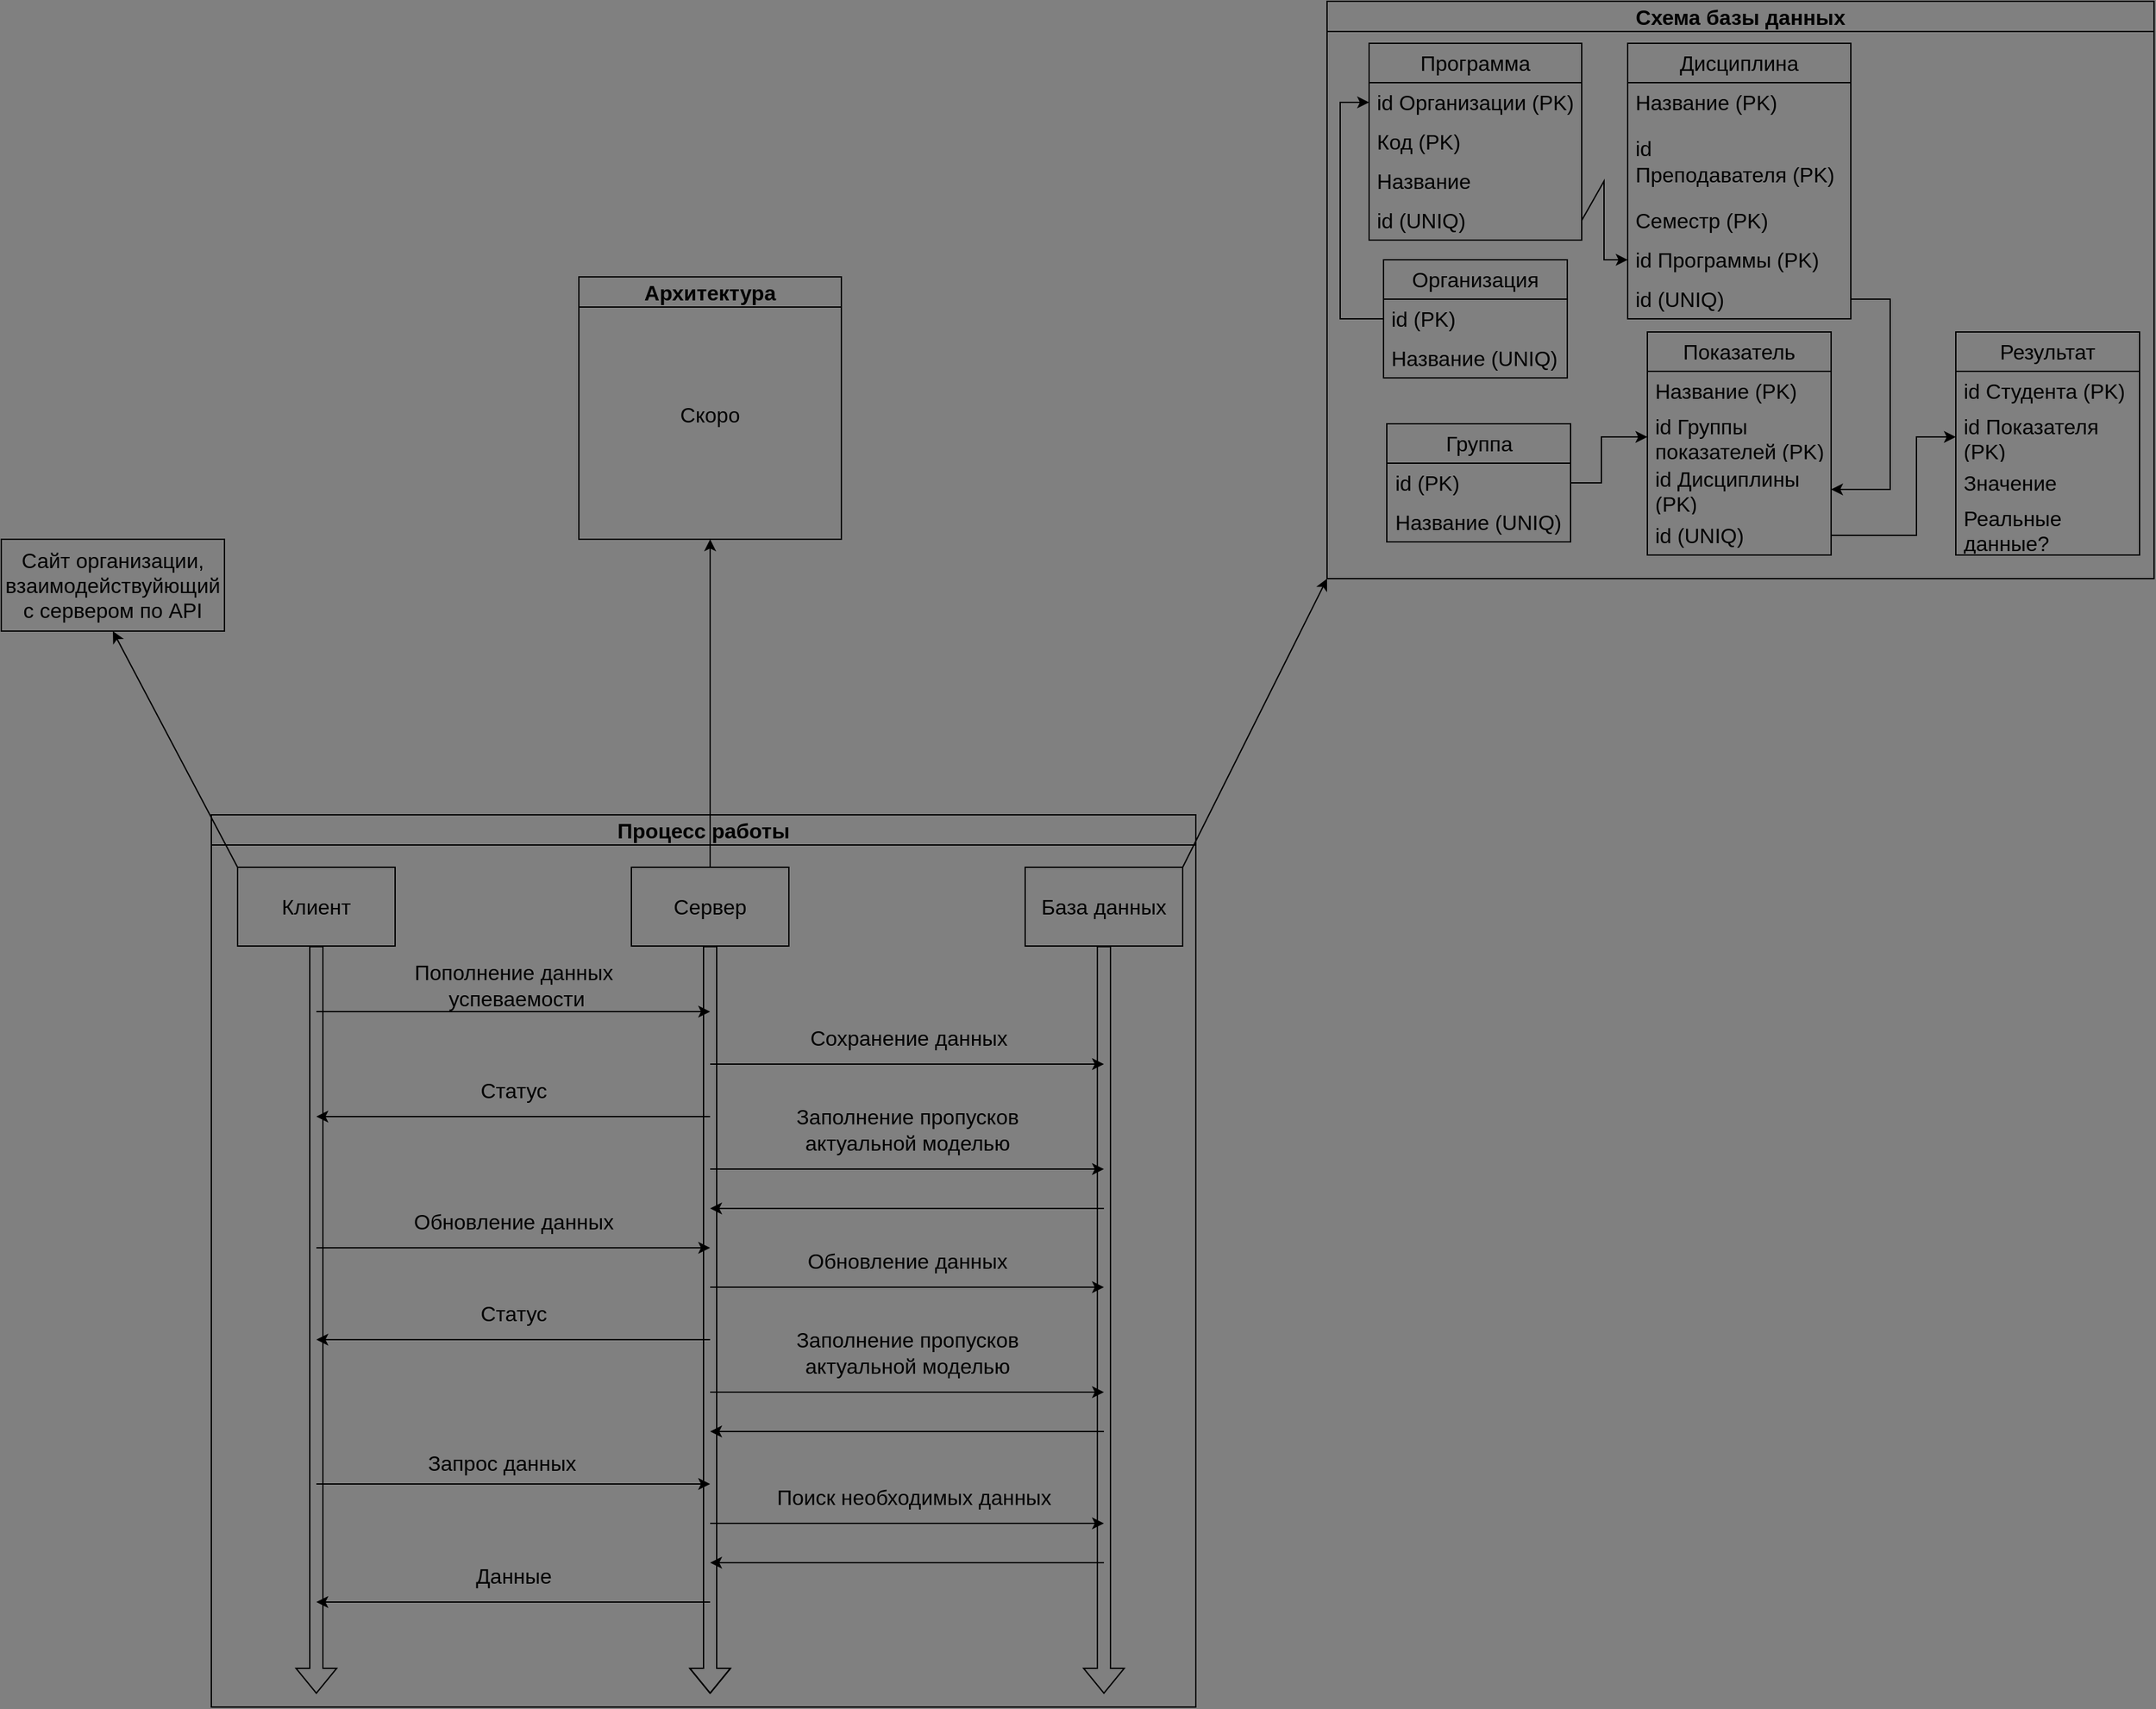 <mxfile>
    <diagram id="vmGSrUCs7UgJOY4CC2sG" name="Страница 1">
        <mxGraphModel dx="2170" dy="1849" grid="0" gridSize="10" guides="1" tooltips="1" connect="1" arrows="1" fold="1" page="0" pageScale="1" pageWidth="827" pageHeight="1169" background="#808080" math="0" shadow="0">
            <root>
                <mxCell id="0"/>
                <mxCell id="1" parent="0"/>
                <mxCell id="2" value="&lt;font style=&quot;font-size: 16px;&quot;&gt;Сервер&lt;/font&gt;" style="rounded=0;whiteSpace=wrap;html=1;fillColor=none;labelBackgroundColor=none;" parent="1" vertex="1">
                    <mxGeometry x="380" y="130" width="120" height="60" as="geometry"/>
                </mxCell>
                <mxCell id="3" value="&lt;font style=&quot;font-size: 16px;&quot;&gt;Клиент&lt;/font&gt;" style="rounded=0;whiteSpace=wrap;html=1;labelBackgroundColor=none;fillColor=none;" parent="1" vertex="1">
                    <mxGeometry x="80" y="130" width="120" height="60" as="geometry"/>
                </mxCell>
                <mxCell id="7" value="" style="shape=flexArrow;endArrow=classic;html=1;exitX=0.5;exitY=1;exitDx=0;exitDy=0;labelBackgroundColor=none;rounded=0;" parent="1" source="3" edge="1">
                    <mxGeometry width="50" height="50" relative="1" as="geometry">
                        <mxPoint x="620" y="610" as="sourcePoint"/>
                        <mxPoint x="140" y="760" as="targetPoint"/>
                    </mxGeometry>
                </mxCell>
                <mxCell id="8" value="" style="shape=flexArrow;endArrow=classic;html=1;exitX=0.5;exitY=1;exitDx=0;exitDy=0;labelBackgroundColor=none;rounded=0;" parent="1" source="2" edge="1">
                    <mxGeometry width="50" height="50" relative="1" as="geometry">
                        <mxPoint x="340" y="610" as="sourcePoint"/>
                        <mxPoint x="440" y="760" as="targetPoint"/>
                        <Array as="points">
                            <mxPoint x="440" y="340"/>
                        </Array>
                    </mxGeometry>
                </mxCell>
                <mxCell id="9" value="Пополнение данных&lt;br&gt;&amp;nbsp;успеваемости" style="endArrow=classic;html=1;fontSize=16;labelBackgroundColor=none;rounded=0;" parent="1" edge="1">
                    <mxGeometry y="20" width="50" height="50" relative="1" as="geometry">
                        <mxPoint x="140" y="240" as="sourcePoint"/>
                        <mxPoint x="440" y="240" as="targetPoint"/>
                        <mxPoint as="offset"/>
                    </mxGeometry>
                </mxCell>
                <mxCell id="10" value="&lt;font style=&quot;font-size: 16px;&quot;&gt;База данных&lt;/font&gt;" style="rounded=0;whiteSpace=wrap;html=1;fillColor=none;labelBackgroundColor=none;" parent="1" vertex="1">
                    <mxGeometry x="680" y="130" width="120" height="60" as="geometry"/>
                </mxCell>
                <mxCell id="11" value="" style="shape=flexArrow;endArrow=classic;html=1;exitX=0.5;exitY=1;exitDx=0;exitDy=0;labelBackgroundColor=none;rounded=0;" parent="1" source="10" edge="1">
                    <mxGeometry width="50" height="50" relative="1" as="geometry">
                        <mxPoint x="640" y="610" as="sourcePoint"/>
                        <mxPoint x="740" y="760" as="targetPoint"/>
                    </mxGeometry>
                </mxCell>
                <mxCell id="13" value="" style="endArrow=classic;html=1;fontSize=16;labelBackgroundColor=none;rounded=0;" parent="1" edge="1">
                    <mxGeometry width="50" height="50" relative="1" as="geometry">
                        <mxPoint x="440" y="280" as="sourcePoint"/>
                        <mxPoint x="740" y="280" as="targetPoint"/>
                    </mxGeometry>
                </mxCell>
                <mxCell id="14" value="Сохранение данных" style="edgeLabel;html=1;align=center;verticalAlign=middle;resizable=0;points=[];fontSize=16;rounded=0;labelBackgroundColor=none;" parent="13" vertex="1" connectable="0">
                    <mxGeometry x="-0.311" y="-1" relative="1" as="geometry">
                        <mxPoint x="47" y="-21" as="offset"/>
                    </mxGeometry>
                </mxCell>
                <mxCell id="15" value="Статус" style="endArrow=classic;html=1;fontSize=16;labelBackgroundColor=none;rounded=0;" parent="1" edge="1">
                    <mxGeometry y="-20" width="50" height="50" relative="1" as="geometry">
                        <mxPoint x="440" y="320" as="sourcePoint"/>
                        <mxPoint x="140" y="320" as="targetPoint"/>
                        <mxPoint as="offset"/>
                    </mxGeometry>
                </mxCell>
                <mxCell id="16" value="" style="endArrow=classic;html=1;fontSize=16;labelBackgroundColor=none;rounded=0;" parent="1" edge="1">
                    <mxGeometry width="50" height="50" relative="1" as="geometry">
                        <mxPoint x="440" y="360" as="sourcePoint"/>
                        <mxPoint x="740" y="360" as="targetPoint"/>
                    </mxGeometry>
                </mxCell>
                <mxCell id="17" value="" style="endArrow=classic;html=1;fontSize=16;labelBackgroundColor=none;rounded=0;" parent="1" edge="1">
                    <mxGeometry width="50" height="50" relative="1" as="geometry">
                        <mxPoint x="740" y="560" as="sourcePoint"/>
                        <mxPoint x="440" y="560" as="targetPoint"/>
                    </mxGeometry>
                </mxCell>
                <mxCell id="18" value="Заполнение пропусков&lt;br&gt;актуальной моделью" style="edgeLabel;html=1;align=center;verticalAlign=middle;resizable=0;points=[];fontSize=16;rounded=0;labelBackgroundColor=none;" parent="17" vertex="1" connectable="0">
                    <mxGeometry x="0.155" relative="1" as="geometry">
                        <mxPoint x="23" y="-60" as="offset"/>
                    </mxGeometry>
                </mxCell>
                <mxCell id="19" value="" style="endArrow=classic;html=1;fontSize=16;labelBackgroundColor=none;rounded=0;" parent="1" edge="1">
                    <mxGeometry width="50" height="50" relative="1" as="geometry">
                        <mxPoint x="140" y="420" as="sourcePoint"/>
                        <mxPoint x="440" y="420" as="targetPoint"/>
                    </mxGeometry>
                </mxCell>
                <mxCell id="20" value="Обновление данных" style="edgeLabel;html=1;align=center;verticalAlign=middle;resizable=0;points=[];fontSize=16;rounded=0;labelBackgroundColor=none;" parent="19" vertex="1" connectable="0">
                    <mxGeometry x="-0.155" y="1" relative="1" as="geometry">
                        <mxPoint x="23" y="-19" as="offset"/>
                    </mxGeometry>
                </mxCell>
                <mxCell id="26" value="" style="endArrow=classic;html=1;fontSize=16;labelBackgroundColor=none;rounded=0;" parent="1" edge="1">
                    <mxGeometry width="50" height="50" relative="1" as="geometry">
                        <mxPoint x="440" y="530" as="sourcePoint"/>
                        <mxPoint x="740" y="530" as="targetPoint"/>
                    </mxGeometry>
                </mxCell>
                <mxCell id="27" value="" style="endArrow=classic;html=1;fontSize=16;labelBackgroundColor=none;rounded=0;" parent="1" edge="1">
                    <mxGeometry width="50" height="50" relative="1" as="geometry">
                        <mxPoint x="740" y="390" as="sourcePoint"/>
                        <mxPoint x="440" y="390" as="targetPoint"/>
                    </mxGeometry>
                </mxCell>
                <mxCell id="28" value="Заполнение пропусков&lt;br&gt;актуальной моделью" style="edgeLabel;html=1;align=center;verticalAlign=middle;resizable=0;points=[];fontSize=16;rounded=0;labelBackgroundColor=none;" parent="27" vertex="1" connectable="0">
                    <mxGeometry x="0.155" relative="1" as="geometry">
                        <mxPoint x="23" y="-60" as="offset"/>
                    </mxGeometry>
                </mxCell>
                <mxCell id="29" value="" style="endArrow=classic;html=1;fontSize=16;labelBackgroundColor=none;rounded=0;" parent="1" edge="1">
                    <mxGeometry width="50" height="50" relative="1" as="geometry">
                        <mxPoint x="440" y="450" as="sourcePoint"/>
                        <mxPoint x="740" y="450" as="targetPoint"/>
                    </mxGeometry>
                </mxCell>
                <mxCell id="30" value="Обновление данных" style="edgeLabel;html=1;align=center;verticalAlign=middle;resizable=0;points=[];fontSize=16;rounded=0;labelBackgroundColor=none;" parent="29" vertex="1" connectable="0">
                    <mxGeometry x="-0.436" y="-1" relative="1" as="geometry">
                        <mxPoint x="65" y="-21" as="offset"/>
                    </mxGeometry>
                </mxCell>
                <mxCell id="31" value="" style="endArrow=classic;html=1;fontSize=16;labelBackgroundColor=none;rounded=0;" parent="1" edge="1">
                    <mxGeometry width="50" height="50" relative="1" as="geometry">
                        <mxPoint x="440" y="490" as="sourcePoint"/>
                        <mxPoint x="140" y="490" as="targetPoint"/>
                    </mxGeometry>
                </mxCell>
                <mxCell id="32" value="Статус" style="edgeLabel;html=1;align=center;verticalAlign=middle;resizable=0;points=[];fontSize=16;rounded=0;labelBackgroundColor=none;" parent="31" vertex="1" connectable="0">
                    <mxGeometry x="0.128" y="-3" relative="1" as="geometry">
                        <mxPoint x="19" y="-17" as="offset"/>
                    </mxGeometry>
                </mxCell>
                <mxCell id="33" value="" style="endArrow=classic;html=1;fontSize=16;labelBackgroundColor=none;rounded=0;" parent="1" edge="1">
                    <mxGeometry width="50" height="50" relative="1" as="geometry">
                        <mxPoint x="140" y="600" as="sourcePoint"/>
                        <mxPoint x="440" y="600" as="targetPoint"/>
                    </mxGeometry>
                </mxCell>
                <mxCell id="34" value="Запрос данных" style="edgeLabel;html=1;align=center;verticalAlign=middle;resizable=0;points=[];fontSize=16;rounded=0;labelBackgroundColor=none;" parent="33" vertex="1" connectable="0">
                    <mxGeometry x="0.417" y="-1" relative="1" as="geometry">
                        <mxPoint x="-72" y="-17" as="offset"/>
                    </mxGeometry>
                </mxCell>
                <mxCell id="35" value="" style="endArrow=classic;html=1;fontSize=16;labelBackgroundColor=none;rounded=0;" parent="1" edge="1">
                    <mxGeometry width="50" height="50" relative="1" as="geometry">
                        <mxPoint x="440" y="630" as="sourcePoint"/>
                        <mxPoint x="740" y="630" as="targetPoint"/>
                    </mxGeometry>
                </mxCell>
                <mxCell id="36" value="" style="endArrow=classic;html=1;fontSize=16;labelBackgroundColor=none;rounded=0;" parent="1" edge="1">
                    <mxGeometry width="50" height="50" relative="1" as="geometry">
                        <mxPoint x="740" y="660" as="sourcePoint"/>
                        <mxPoint x="440" y="660" as="targetPoint"/>
                    </mxGeometry>
                </mxCell>
                <mxCell id="37" value="Поиск необходимых данных" style="edgeLabel;html=1;align=center;verticalAlign=middle;resizable=0;points=[];fontSize=16;rounded=0;labelBackgroundColor=none;" parent="36" vertex="1" connectable="0">
                    <mxGeometry x="-0.035" y="2" relative="1" as="geometry">
                        <mxPoint y="-52" as="offset"/>
                    </mxGeometry>
                </mxCell>
                <mxCell id="38" value="Данные" style="endArrow=classic;html=1;fontSize=16;labelBackgroundColor=none;rounded=0;" parent="1" edge="1">
                    <mxGeometry y="-20" width="50" height="50" relative="1" as="geometry">
                        <mxPoint x="440" y="690" as="sourcePoint"/>
                        <mxPoint x="140" y="690" as="targetPoint"/>
                        <mxPoint as="offset"/>
                    </mxGeometry>
                </mxCell>
                <mxCell id="39" value="Схема базы данных" style="swimlane;whiteSpace=wrap;html=1;fontSize=16;rounded=0;labelBackgroundColor=none;fillColor=none;" parent="1" vertex="1">
                    <mxGeometry x="910" y="-530" width="630" height="440" as="geometry"/>
                </mxCell>
                <mxCell id="59" value="Дисциплина" style="swimlane;fontStyle=0;childLayout=stackLayout;horizontal=1;startSize=30;horizontalStack=0;resizeParent=1;resizeParentMax=0;resizeLast=0;collapsible=1;marginBottom=0;whiteSpace=wrap;html=1;fontSize=16;rounded=0;labelBackgroundColor=none;fillColor=none;" parent="39" vertex="1">
                    <mxGeometry x="229" y="32" width="170" height="210" as="geometry"/>
                </mxCell>
                <mxCell id="62" value="Название (PK)" style="text;strokeColor=none;fillColor=none;align=left;verticalAlign=middle;spacingLeft=4;spacingRight=4;overflow=hidden;points=[[0,0.5],[1,0.5]];portConstraint=eastwest;rotatable=0;whiteSpace=wrap;html=1;fontSize=16;rounded=0;labelBackgroundColor=none;" parent="59" vertex="1">
                    <mxGeometry y="30" width="170" height="30" as="geometry"/>
                </mxCell>
                <mxCell id="61" value="id&lt;br&gt;Преподавателя (PK)" style="text;strokeColor=none;fillColor=none;align=left;verticalAlign=middle;spacingLeft=4;spacingRight=4;overflow=hidden;points=[[0,0.5],[1,0.5]];portConstraint=eastwest;rotatable=0;whiteSpace=wrap;html=1;fontSize=16;rounded=0;labelBackgroundColor=none;" parent="59" vertex="1">
                    <mxGeometry y="60" width="170" height="60" as="geometry"/>
                </mxCell>
                <mxCell id="83" value="Семестр (PK)" style="text;strokeColor=none;fillColor=none;align=left;verticalAlign=middle;spacingLeft=4;spacingRight=4;overflow=hidden;points=[[0,0.5],[1,0.5]];portConstraint=eastwest;rotatable=0;whiteSpace=wrap;html=1;fontSize=16;rounded=0;labelBackgroundColor=none;" parent="59" vertex="1">
                    <mxGeometry y="120" width="170" height="30" as="geometry"/>
                </mxCell>
                <mxCell id="92" value="id Программы (PK)" style="text;strokeColor=none;fillColor=none;align=left;verticalAlign=middle;spacingLeft=4;spacingRight=4;overflow=hidden;points=[[0,0.5],[1,0.5]];portConstraint=eastwest;rotatable=0;whiteSpace=wrap;html=1;fontSize=16;rounded=0;labelBackgroundColor=none;" parent="59" vertex="1">
                    <mxGeometry y="150" width="170" height="30" as="geometry"/>
                </mxCell>
                <mxCell id="60" value="id (UNIQ)" style="text;strokeColor=none;fillColor=none;align=left;verticalAlign=middle;spacingLeft=4;spacingRight=4;overflow=hidden;points=[[0,0.5],[1,0.5]];portConstraint=eastwest;rotatable=0;whiteSpace=wrap;html=1;fontSize=16;rounded=0;labelBackgroundColor=none;" parent="59" vertex="1">
                    <mxGeometry y="180" width="170" height="30" as="geometry"/>
                </mxCell>
                <mxCell id="68" value="Результат" style="swimlane;fontStyle=0;childLayout=stackLayout;horizontal=1;startSize=30;horizontalStack=0;resizeParent=1;resizeParentMax=0;resizeLast=0;collapsible=1;marginBottom=0;whiteSpace=wrap;html=1;fontSize=16;rounded=0;labelBackgroundColor=none;fillColor=none;" parent="39" vertex="1">
                    <mxGeometry x="479" y="252" width="140" height="170" as="geometry"/>
                </mxCell>
                <mxCell id="69" value="id Студента (PK)" style="text;strokeColor=none;fillColor=none;align=left;verticalAlign=middle;spacingLeft=4;spacingRight=4;overflow=hidden;points=[[0,0.5],[1,0.5]];portConstraint=eastwest;rotatable=0;whiteSpace=wrap;html=1;fontSize=16;rounded=0;labelBackgroundColor=none;" parent="68" vertex="1">
                    <mxGeometry y="30" width="140" height="30" as="geometry"/>
                </mxCell>
                <mxCell id="70" value="id Показателя (PK)" style="text;strokeColor=none;fillColor=none;align=left;verticalAlign=middle;spacingLeft=4;spacingRight=4;overflow=hidden;points=[[0,0.5],[1,0.5]];portConstraint=eastwest;rotatable=0;whiteSpace=wrap;html=1;fontSize=16;rounded=0;labelBackgroundColor=none;" parent="68" vertex="1">
                    <mxGeometry y="60" width="140" height="40" as="geometry"/>
                </mxCell>
                <mxCell id="71" value="Значение" style="text;strokeColor=none;fillColor=none;align=left;verticalAlign=middle;spacingLeft=4;spacingRight=4;overflow=hidden;points=[[0,0.5],[1,0.5]];portConstraint=eastwest;rotatable=0;whiteSpace=wrap;html=1;fontSize=16;rounded=0;labelBackgroundColor=none;" parent="68" vertex="1">
                    <mxGeometry y="100" width="140" height="30" as="geometry"/>
                </mxCell>
                <mxCell id="84" value="Реальные данные?" style="text;strokeColor=none;fillColor=none;align=left;verticalAlign=middle;spacingLeft=4;spacingRight=4;overflow=hidden;points=[[0,0.5],[1,0.5]];portConstraint=eastwest;rotatable=0;whiteSpace=wrap;html=1;fontSize=16;rounded=0;labelBackgroundColor=none;" parent="68" vertex="1">
                    <mxGeometry y="130" width="140" height="40" as="geometry"/>
                </mxCell>
                <mxCell id="73" value="Показатель" style="swimlane;fontStyle=0;childLayout=stackLayout;horizontal=1;startSize=30;horizontalStack=0;resizeParent=1;resizeParentMax=0;resizeLast=0;collapsible=1;marginBottom=0;whiteSpace=wrap;html=1;fontSize=16;rounded=0;labelBackgroundColor=none;fillColor=none;" parent="39" vertex="1">
                    <mxGeometry x="244" y="252" width="140" height="170" as="geometry"/>
                </mxCell>
                <mxCell id="76" value="Название (PK)" style="text;strokeColor=none;fillColor=none;align=left;verticalAlign=middle;spacingLeft=4;spacingRight=4;overflow=hidden;points=[[0,0.5],[1,0.5]];portConstraint=eastwest;rotatable=0;whiteSpace=wrap;html=1;fontSize=16;rounded=0;labelBackgroundColor=none;" parent="73" vertex="1">
                    <mxGeometry y="30" width="140" height="30" as="geometry"/>
                </mxCell>
                <mxCell id="93" value="id Группы показателей (PK)" style="text;strokeColor=none;fillColor=none;align=left;verticalAlign=middle;spacingLeft=4;spacingRight=4;overflow=hidden;points=[[0,0.5],[1,0.5]];portConstraint=eastwest;rotatable=0;whiteSpace=wrap;html=1;fontSize=16;rounded=0;labelBackgroundColor=none;" parent="73" vertex="1">
                    <mxGeometry y="60" width="140" height="40" as="geometry"/>
                </mxCell>
                <mxCell id="75" value="id Дисциплины (PK)" style="text;strokeColor=none;fillColor=none;align=left;verticalAlign=middle;spacingLeft=4;spacingRight=4;overflow=hidden;points=[[0,0.5],[1,0.5]];portConstraint=eastwest;rotatable=0;whiteSpace=wrap;html=1;fontSize=16;rounded=0;labelBackgroundColor=none;" parent="73" vertex="1">
                    <mxGeometry y="100" width="140" height="40" as="geometry"/>
                </mxCell>
                <mxCell id="74" value="id (UNIQ)" style="text;strokeColor=none;fillColor=none;align=left;verticalAlign=middle;spacingLeft=4;spacingRight=4;overflow=hidden;points=[[0,0.5],[1,0.5]];portConstraint=eastwest;rotatable=0;whiteSpace=wrap;html=1;fontSize=16;rounded=0;labelBackgroundColor=none;" parent="73" vertex="1">
                    <mxGeometry y="140" width="140" height="30" as="geometry"/>
                </mxCell>
                <mxCell id="86" value="Программа" style="swimlane;fontStyle=0;childLayout=stackLayout;horizontal=1;startSize=30;horizontalStack=0;resizeParent=1;resizeParentMax=0;resizeLast=0;collapsible=1;marginBottom=0;whiteSpace=wrap;html=1;fontSize=16;rounded=0;labelBackgroundColor=none;fillColor=none;" parent="39" vertex="1">
                    <mxGeometry x="32" y="32" width="162" height="150" as="geometry"/>
                </mxCell>
                <mxCell id="119" value="id Организации (PK)" style="text;strokeColor=none;fillColor=none;align=left;verticalAlign=middle;spacingLeft=4;spacingRight=4;overflow=hidden;points=[[0,0.5],[1,0.5]];portConstraint=eastwest;rotatable=0;whiteSpace=wrap;html=1;fontSize=16;" parent="86" vertex="1">
                    <mxGeometry y="30" width="162" height="30" as="geometry"/>
                </mxCell>
                <mxCell id="126" value="Код (PK)" style="text;strokeColor=none;fillColor=none;align=left;verticalAlign=middle;spacingLeft=4;spacingRight=4;overflow=hidden;points=[[0,0.5],[1,0.5]];portConstraint=eastwest;rotatable=0;whiteSpace=wrap;html=1;fontSize=16;rounded=0;labelBackgroundColor=none;" vertex="1" parent="86">
                    <mxGeometry y="60" width="162" height="30" as="geometry"/>
                </mxCell>
                <mxCell id="91" value="Название" style="text;strokeColor=none;fillColor=none;align=left;verticalAlign=middle;spacingLeft=4;spacingRight=4;overflow=hidden;points=[[0,0.5],[1,0.5]];portConstraint=eastwest;rotatable=0;whiteSpace=wrap;html=1;fontSize=16;rounded=0;labelBackgroundColor=none;" parent="86" vertex="1">
                    <mxGeometry y="90" width="162" height="30" as="geometry"/>
                </mxCell>
                <mxCell id="87" value="id (UNIQ)" style="text;strokeColor=none;fillColor=none;align=left;verticalAlign=middle;spacingLeft=4;spacingRight=4;overflow=hidden;points=[[0,0.5],[1,0.5]];portConstraint=eastwest;rotatable=0;whiteSpace=wrap;html=1;fontSize=16;rounded=0;labelBackgroundColor=none;" parent="86" vertex="1">
                    <mxGeometry y="120" width="162" height="30" as="geometry"/>
                </mxCell>
                <mxCell id="94" value="Группа" style="swimlane;fontStyle=0;childLayout=stackLayout;horizontal=1;startSize=30;horizontalStack=0;resizeParent=1;resizeParentMax=0;resizeLast=0;collapsible=1;marginBottom=0;whiteSpace=wrap;html=1;fontSize=16;rounded=0;labelBackgroundColor=none;fillColor=none;" parent="39" vertex="1">
                    <mxGeometry x="45.5" y="322" width="140" height="90" as="geometry"/>
                </mxCell>
                <mxCell id="95" value="id (PK)" style="text;strokeColor=none;fillColor=none;align=left;verticalAlign=middle;spacingLeft=4;spacingRight=4;overflow=hidden;points=[[0,0.5],[1,0.5]];portConstraint=eastwest;rotatable=0;whiteSpace=wrap;html=1;fontSize=16;rounded=0;labelBackgroundColor=none;" parent="94" vertex="1">
                    <mxGeometry y="30" width="140" height="30" as="geometry"/>
                </mxCell>
                <mxCell id="96" value="Название (UNIQ)" style="text;strokeColor=none;fillColor=none;align=left;verticalAlign=middle;spacingLeft=4;spacingRight=4;overflow=hidden;points=[[0,0.5],[1,0.5]];portConstraint=eastwest;rotatable=0;whiteSpace=wrap;html=1;fontSize=16;rounded=0;labelBackgroundColor=none;" parent="94" vertex="1">
                    <mxGeometry y="60" width="140" height="30" as="geometry"/>
                </mxCell>
                <mxCell id="100" value="" style="endArrow=classic;html=1;fontSize=16;exitX=1;exitY=0.5;exitDx=0;exitDy=0;entryX=0;entryY=0.5;entryDx=0;entryDy=0;labelBackgroundColor=none;rounded=0;" parent="39" source="87" target="92" edge="1">
                    <mxGeometry width="50" height="50" relative="1" as="geometry">
                        <mxPoint x="419" y="342" as="sourcePoint"/>
                        <mxPoint x="469" y="292" as="targetPoint"/>
                        <Array as="points">
                            <mxPoint x="211" y="137"/>
                            <mxPoint x="211" y="197"/>
                        </Array>
                    </mxGeometry>
                </mxCell>
                <mxCell id="101" value="" style="endArrow=classic;html=1;fontSize=16;exitX=1;exitY=0.5;exitDx=0;exitDy=0;entryX=0;entryY=0.5;entryDx=0;entryDy=0;labelBackgroundColor=none;rounded=0;" parent="39" source="95" target="93" edge="1">
                    <mxGeometry width="50" height="50" relative="1" as="geometry">
                        <mxPoint x="419" y="332" as="sourcePoint"/>
                        <mxPoint x="469" y="282" as="targetPoint"/>
                        <Array as="points">
                            <mxPoint x="209" y="367"/>
                            <mxPoint x="209" y="332"/>
                        </Array>
                    </mxGeometry>
                </mxCell>
                <mxCell id="102" value="" style="endArrow=classic;html=1;fontSize=16;exitX=1;exitY=0.5;exitDx=0;exitDy=0;entryX=1;entryY=0.5;entryDx=0;entryDy=0;labelBackgroundColor=none;rounded=0;" parent="39" source="60" target="75" edge="1">
                    <mxGeometry width="50" height="50" relative="1" as="geometry">
                        <mxPoint x="409" y="332" as="sourcePoint"/>
                        <mxPoint x="459" y="282" as="targetPoint"/>
                        <Array as="points">
                            <mxPoint x="429" y="227"/>
                            <mxPoint x="429" y="372"/>
                        </Array>
                    </mxGeometry>
                </mxCell>
                <mxCell id="103" value="" style="endArrow=classic;html=1;fontSize=16;exitX=1;exitY=0.5;exitDx=0;exitDy=0;entryX=0;entryY=0.5;entryDx=0;entryDy=0;labelBackgroundColor=none;rounded=0;" parent="39" source="74" target="70" edge="1">
                    <mxGeometry width="50" height="50" relative="1" as="geometry">
                        <mxPoint x="409" y="332" as="sourcePoint"/>
                        <mxPoint x="459" y="282" as="targetPoint"/>
                        <Array as="points">
                            <mxPoint x="449" y="407"/>
                            <mxPoint x="449" y="332"/>
                        </Array>
                    </mxGeometry>
                </mxCell>
                <mxCell id="121" value="Организация" style="swimlane;fontStyle=0;childLayout=stackLayout;horizontal=1;startSize=30;horizontalStack=0;resizeParent=1;resizeParentMax=0;resizeLast=0;collapsible=1;marginBottom=0;whiteSpace=wrap;html=1;fontSize=16;fillColor=none;" parent="39" vertex="1">
                    <mxGeometry x="43" y="197" width="140" height="90" as="geometry"/>
                </mxCell>
                <mxCell id="122" value="id (PK)" style="text;strokeColor=none;fillColor=none;align=left;verticalAlign=middle;spacingLeft=4;spacingRight=4;overflow=hidden;points=[[0,0.5],[1,0.5]];portConstraint=eastwest;rotatable=0;whiteSpace=wrap;html=1;fontSize=16;" parent="121" vertex="1">
                    <mxGeometry y="30" width="140" height="30" as="geometry"/>
                </mxCell>
                <mxCell id="123" value="Название (UNIQ)" style="text;strokeColor=none;fillColor=none;align=left;verticalAlign=middle;spacingLeft=4;spacingRight=4;overflow=hidden;points=[[0,0.5],[1,0.5]];portConstraint=eastwest;rotatable=0;whiteSpace=wrap;html=1;fontSize=16;" parent="121" vertex="1">
                    <mxGeometry y="60" width="140" height="30" as="geometry"/>
                </mxCell>
                <mxCell id="125" value="" style="endArrow=classic;html=1;fontSize=16;entryX=0;entryY=0.5;entryDx=0;entryDy=0;exitX=0;exitY=0.5;exitDx=0;exitDy=0;rounded=0;" parent="39" source="122" target="119" edge="1">
                    <mxGeometry width="50" height="50" relative="1" as="geometry">
                        <mxPoint x="172" y="185" as="sourcePoint"/>
                        <mxPoint x="222" y="135" as="targetPoint"/>
                        <Array as="points">
                            <mxPoint x="10" y="242"/>
                            <mxPoint x="10" y="77"/>
                        </Array>
                    </mxGeometry>
                </mxCell>
                <mxCell id="40" value="" style="endArrow=classic;html=1;fontSize=16;entryX=0;entryY=1;entryDx=0;entryDy=0;exitX=1;exitY=0;exitDx=0;exitDy=0;labelBackgroundColor=none;rounded=0;" parent="1" source="10" target="39" edge="1">
                    <mxGeometry width="50" height="50" relative="1" as="geometry">
                        <mxPoint x="860" y="170" as="sourcePoint"/>
                        <mxPoint x="910" y="120" as="targetPoint"/>
                    </mxGeometry>
                </mxCell>
                <mxCell id="41" value="Процесс работы" style="swimlane;whiteSpace=wrap;html=1;fontSize=16;rounded=0;labelBackgroundColor=none;fillColor=none;" parent="1" vertex="1">
                    <mxGeometry x="60" y="90" width="750" height="680" as="geometry"/>
                </mxCell>
                <mxCell id="104" value="" style="endArrow=classic;html=1;fontSize=16;entryX=0.5;entryY=1;entryDx=0;entryDy=0;labelBackgroundColor=none;rounded=0;" parent="1" target="105" edge="1">
                    <mxGeometry width="50" height="50" relative="1" as="geometry">
                        <mxPoint x="440" y="130" as="sourcePoint"/>
                        <mxPoint x="490" y="-40" as="targetPoint"/>
                    </mxGeometry>
                </mxCell>
                <mxCell id="105" value="Архитектура" style="swimlane;whiteSpace=wrap;html=1;fontSize=16;rounded=0;labelBackgroundColor=none;fillColor=none;" parent="1" vertex="1">
                    <mxGeometry x="340" y="-320" width="200" height="200" as="geometry"/>
                </mxCell>
                <mxCell id="106" value="Скоро" style="text;html=1;strokeColor=none;fillColor=none;align=center;verticalAlign=middle;whiteSpace=wrap;rounded=0;fontSize=16;labelBackgroundColor=none;" parent="105" vertex="1">
                    <mxGeometry x="70" y="90" width="60" height="30" as="geometry"/>
                </mxCell>
                <mxCell id="107" value="" style="endArrow=classic;html=1;fontSize=16;exitX=0;exitY=0;exitDx=0;exitDy=0;entryX=0.5;entryY=1;entryDx=0;entryDy=0;labelBackgroundColor=none;rounded=0;" parent="1" source="3" target="108" edge="1">
                    <mxGeometry width="50" height="50" relative="1" as="geometry">
                        <mxPoint x="280" y="130" as="sourcePoint"/>
                        <mxPoint y="-20" as="targetPoint"/>
                    </mxGeometry>
                </mxCell>
                <mxCell id="108" value="Сайт организации, взаимодействуйющий с сервером по API" style="rounded=0;whiteSpace=wrap;html=1;fontSize=16;labelBackgroundColor=none;fillColor=none;" parent="1" vertex="1">
                    <mxGeometry x="-100" y="-120" width="170" height="70" as="geometry"/>
                </mxCell>
            </root>
        </mxGraphModel>
    </diagram>
</mxfile>